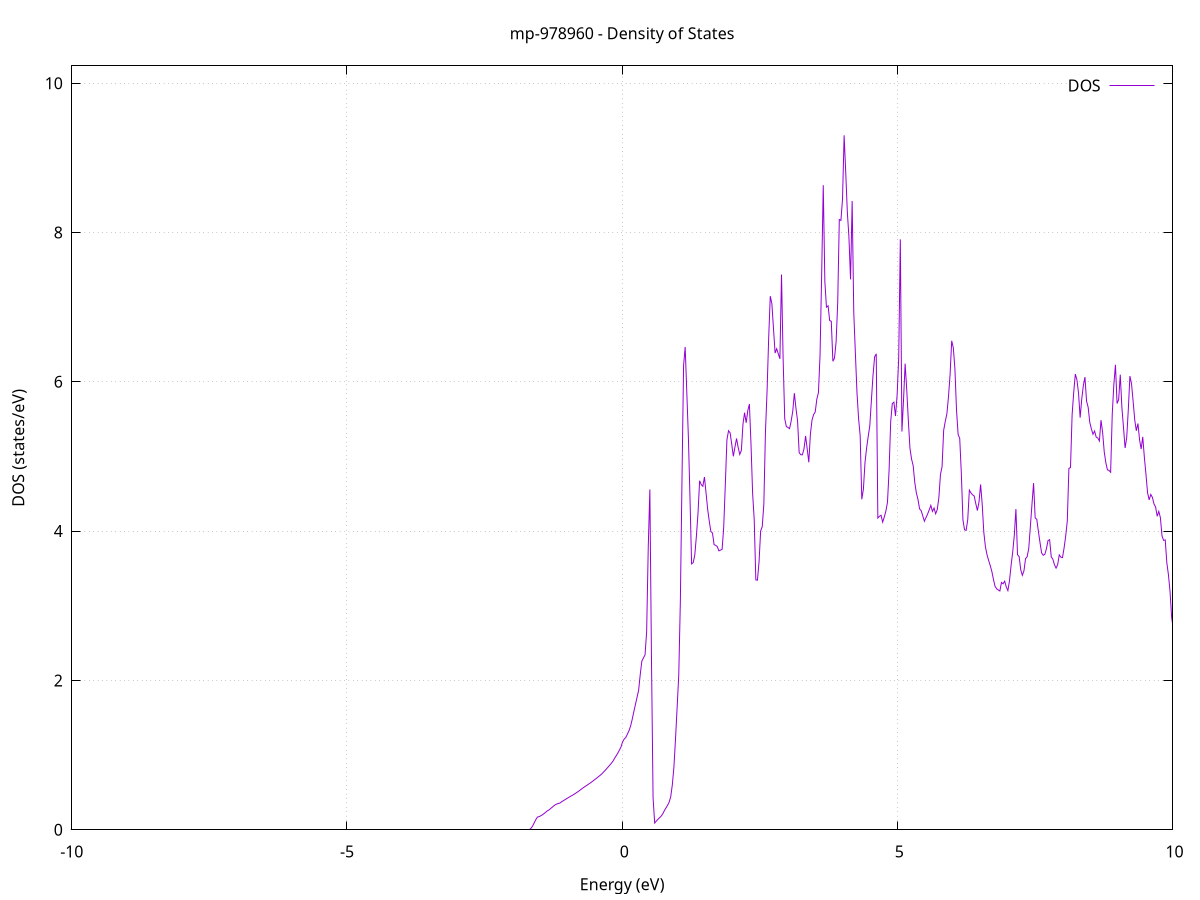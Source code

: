 set title 'mp-978960 - Density of States'
set xlabel 'Energy (eV)'
set ylabel 'DOS (states/eV)'
set grid
set xrange [-10:10]
set yrange [0:10.231]
set xzeroaxis lt -1
set terminal png size 800,600
set output 'mp-978960_dos_gnuplot.png'
plot '-' using 1:2 with lines title 'DOS'
-39.929500 0.000000
-39.900300 0.000000
-39.871100 0.000000
-39.842000 0.000000
-39.812800 0.000000
-39.783600 0.000000
-39.754500 0.000000
-39.725300 0.000000
-39.696100 0.000000
-39.666900 0.000000
-39.637800 0.000000
-39.608600 0.000000
-39.579400 0.000000
-39.550300 0.000000
-39.521100 0.000000
-39.491900 0.000000
-39.462700 0.000000
-39.433600 0.000000
-39.404400 0.000000
-39.375200 0.000000
-39.346000 0.000000
-39.316900 0.000000
-39.287700 0.000000
-39.258500 0.000000
-39.229400 0.000000
-39.200200 0.000000
-39.171000 0.000000
-39.141800 0.000000
-39.112700 0.000000
-39.083500 0.000000
-39.054300 0.000000
-39.025100 0.000000
-38.996000 0.000000
-38.966800 0.000000
-38.937600 0.000000
-38.908500 0.000000
-38.879300 0.000000
-38.850100 0.000000
-38.820900 0.000000
-38.791800 0.000000
-38.762600 0.000000
-38.733400 0.000000
-38.704200 0.000000
-38.675100 0.000000
-38.645900 0.000000
-38.616700 0.000000
-38.587600 0.000000
-38.558400 0.000000
-38.529200 0.000000
-38.500000 0.000000
-38.470900 0.000000
-38.441700 0.000000
-38.412500 0.000000
-38.383400 0.000000
-38.354200 0.000000
-38.325000 0.000000
-38.295800 0.000000
-38.266700 0.000000
-38.237500 0.000000
-38.208300 0.000000
-38.179100 0.000000
-38.150000 0.000000
-38.120800 0.000000
-38.091600 0.000000
-38.062500 0.000000
-38.033300 0.000000
-38.004100 0.000000
-37.974900 0.000000
-37.945800 0.000000
-37.916600 0.000000
-37.887400 0.000000
-37.858200 0.000000
-37.829100 0.000000
-37.799900 0.000000
-37.770700 0.000000
-37.741600 0.000000
-37.712400 0.000000
-37.683200 0.000000
-37.654000 0.000000
-37.624900 0.000000
-37.595700 0.000000
-37.566500 0.000000
-37.537400 0.000000
-37.508200 0.000000
-37.479000 0.000000
-37.449800 0.000000
-37.420700 0.000000
-37.391500 0.000000
-37.362300 0.000000
-37.333100 0.000000
-37.304000 0.000000
-37.274800 4.083900
-37.245600 34.273200
-37.216500 7.367200
-37.187300 102.684800
-37.158100 0.000000
-37.128900 0.000000
-37.099800 0.000000
-37.070600 0.000000
-37.041400 0.000000
-37.012200 0.000000
-36.983100 0.000000
-36.953900 0.000000
-36.924700 0.000000
-36.895600 0.000000
-36.866400 0.000000
-36.837200 0.000000
-36.808000 0.000000
-36.778900 0.000000
-36.749700 0.000000
-36.720500 0.000000
-36.691300 0.000000
-36.662200 0.000000
-36.633000 0.000000
-36.603800 0.000000
-36.574700 0.000000
-36.545500 0.000000
-36.516300 0.000000
-36.487100 0.000000
-36.458000 0.000000
-36.428800 0.000000
-36.399600 0.000000
-36.370500 0.000000
-36.341300 0.000000
-36.312100 0.000000
-36.282900 0.000000
-36.253800 0.000000
-36.224600 0.000000
-36.195400 0.000000
-36.166200 0.000000
-36.137100 0.000000
-36.107900 0.000000
-36.078700 0.000000
-36.049600 0.000000
-36.020400 0.000000
-35.991200 0.000000
-35.962000 0.000000
-35.932900 0.000000
-35.903700 0.000000
-35.874500 0.000000
-35.845300 0.000000
-35.816200 0.000000
-35.787000 0.000000
-35.757800 0.000000
-35.728700 0.000000
-35.699500 0.000000
-35.670300 0.000000
-35.641100 0.000000
-35.612000 0.000000
-35.582800 0.000000
-35.553600 0.000000
-35.524500 0.000000
-35.495300 0.000000
-35.466100 0.000000
-35.436900 0.000000
-35.407800 0.000000
-35.378600 0.000000
-35.349400 0.000000
-35.320200 0.000000
-35.291100 0.000000
-35.261900 0.000000
-35.232700 0.000000
-35.203600 0.000000
-35.174400 0.000000
-35.145200 0.000000
-35.116000 0.000000
-35.086900 0.000000
-35.057700 0.000000
-35.028500 0.000000
-34.999300 0.000000
-34.970200 0.000000
-34.941000 0.000000
-34.911800 0.000000
-34.882700 0.000000
-34.853500 0.000000
-34.824300 0.000000
-34.795100 0.000000
-34.766000 0.000000
-34.736800 0.000000
-34.707600 0.000000
-34.678400 0.000000
-34.649300 0.000000
-34.620100 0.000000
-34.590900 0.000000
-34.561800 0.000000
-34.532600 0.000000
-34.503400 0.000000
-34.474200 0.000000
-34.445100 0.000000
-34.415900 0.000000
-34.386700 0.000000
-34.357600 0.000000
-34.328400 0.000000
-34.299200 0.000000
-34.270000 0.000000
-34.240900 0.000000
-34.211700 0.000000
-34.182500 0.000000
-34.153300 0.000000
-34.124200 0.000000
-34.095000 0.000000
-34.065800 0.000000
-34.036700 0.000000
-34.007500 0.000000
-33.978300 0.000000
-33.949100 0.000000
-33.920000 0.000000
-33.890800 0.000000
-33.861600 0.000000
-33.832400 0.000000
-33.803300 0.000000
-33.774100 0.000000
-33.744900 0.000000
-33.715800 0.000000
-33.686600 0.000000
-33.657400 0.000000
-33.628200 0.000000
-33.599100 0.000000
-33.569900 0.000000
-33.540700 0.000000
-33.511600 0.000000
-33.482400 0.000000
-33.453200 0.000000
-33.424000 0.000000
-33.394900 0.000000
-33.365700 0.000000
-33.336500 0.000000
-33.307300 0.000000
-33.278200 0.000000
-33.249000 0.000000
-33.219800 0.000000
-33.190700 0.000000
-33.161500 0.000000
-33.132300 0.000000
-33.103100 0.000000
-33.074000 0.000000
-33.044800 0.000000
-33.015600 0.000000
-32.986400 0.000000
-32.957300 0.000000
-32.928100 0.000000
-32.898900 0.000000
-32.869800 0.000000
-32.840600 0.000000
-32.811400 0.000000
-32.782200 0.000000
-32.753100 0.000000
-32.723900 0.000000
-32.694700 0.000000
-32.665500 0.000000
-32.636400 0.000000
-32.607200 0.000000
-32.578000 0.000000
-32.548900 0.000000
-32.519700 0.000000
-32.490500 0.000000
-32.461300 0.000000
-32.432200 0.000000
-32.403000 0.000000
-32.373800 0.000000
-32.344700 0.000000
-32.315500 0.000000
-32.286300 0.000000
-32.257100 0.000000
-32.228000 0.000000
-32.198800 0.000000
-32.169600 0.000000
-32.140400 0.000000
-32.111300 0.000000
-32.082100 0.000000
-32.052900 0.000000
-32.023800 0.000000
-31.994600 0.000000
-31.965400 0.000000
-31.936200 0.000000
-31.907100 0.000000
-31.877900 0.000000
-31.848700 0.000000
-31.819500 0.000000
-31.790400 0.000000
-31.761200 0.000000
-31.732000 0.000000
-31.702900 0.000000
-31.673700 0.000000
-31.644500 0.000000
-31.615300 0.000000
-31.586200 0.000000
-31.557000 0.000000
-31.527800 0.000000
-31.498600 0.000000
-31.469500 0.000000
-31.440300 0.000000
-31.411100 0.000000
-31.382000 0.000000
-31.352800 0.000000
-31.323600 0.000000
-31.294400 0.000000
-31.265300 0.000000
-31.236100 0.000000
-31.206900 0.000000
-31.177800 0.000000
-31.148600 0.000000
-31.119400 0.000000
-31.090200 0.000000
-31.061100 0.000000
-31.031900 0.000000
-31.002700 0.000000
-30.973500 0.000000
-30.944400 0.000000
-30.915200 0.000000
-30.886000 0.000000
-30.856900 0.000000
-30.827700 0.000000
-30.798500 0.000000
-30.769300 0.000000
-30.740200 0.000000
-30.711000 0.000000
-30.681800 0.000000
-30.652600 0.000000
-30.623500 0.000000
-30.594300 0.000000
-30.565100 0.000000
-30.536000 0.000000
-30.506800 0.000000
-30.477600 0.000000
-30.448400 0.000000
-30.419300 0.000000
-30.390100 0.000000
-30.360900 0.000000
-30.331800 0.000000
-30.302600 0.000000
-30.273400 0.000000
-30.244200 0.000000
-30.215100 0.000000
-30.185900 0.000000
-30.156700 0.000000
-30.127500 0.000000
-30.098400 0.000000
-30.069200 0.000000
-30.040000 0.000000
-30.010900 0.000000
-29.981700 0.000000
-29.952500 0.000000
-29.923300 0.000000
-29.894200 0.000000
-29.865000 0.000000
-29.835800 0.000000
-29.806600 0.000000
-29.777500 0.000000
-29.748300 0.000000
-29.719100 0.000000
-29.690000 0.000000
-29.660800 0.000000
-29.631600 0.000000
-29.602400 0.000000
-29.573300 0.000000
-29.544100 0.000000
-29.514900 0.000000
-29.485700 0.000000
-29.456600 0.000000
-29.427400 0.000000
-29.398200 0.000000
-29.369100 0.000000
-29.339900 0.000000
-29.310700 0.000000
-29.281500 0.000000
-29.252400 0.000000
-29.223200 0.000000
-29.194000 0.000000
-29.164900 0.000000
-29.135700 0.000000
-29.106500 0.000000
-29.077300 0.000000
-29.048200 0.000000
-29.019000 0.000000
-28.989800 0.000000
-28.960600 0.000000
-28.931500 0.000000
-28.902300 0.000000
-28.873100 0.000000
-28.844000 0.000000
-28.814800 0.000000
-28.785600 0.000000
-28.756400 0.000000
-28.727300 0.000000
-28.698100 0.000000
-28.668900 0.000000
-28.639700 0.000000
-28.610600 0.000000
-28.581400 0.000000
-28.552200 0.000000
-28.523100 0.000000
-28.493900 0.000000
-28.464700 0.000000
-28.435500 0.000000
-28.406400 0.000000
-28.377200 0.000000
-28.348000 0.000000
-28.318900 0.000000
-28.289700 0.000000
-28.260500 0.000000
-28.231300 0.000000
-28.202200 0.000000
-28.173000 0.000000
-28.143800 0.000000
-28.114600 0.000000
-28.085500 0.000000
-28.056300 0.000000
-28.027100 0.000000
-27.998000 0.000000
-27.968800 0.000000
-27.939600 0.000000
-27.910400 0.000000
-27.881300 0.000000
-27.852100 0.000000
-27.822900 0.000000
-27.793700 0.000000
-27.764600 0.000000
-27.735400 0.000000
-27.706200 0.000000
-27.677100 0.000000
-27.647900 0.000000
-27.618700 0.000000
-27.589500 0.000000
-27.560400 0.000000
-27.531200 0.000000
-27.502000 0.000000
-27.472800 0.000000
-27.443700 0.000000
-27.414500 0.000000
-27.385300 0.000000
-27.356200 0.000000
-27.327000 0.000000
-27.297800 0.000000
-27.268600 0.000000
-27.239500 0.000000
-27.210300 0.000000
-27.181100 0.000000
-27.152000 0.000000
-27.122800 0.000000
-27.093600 0.000000
-27.064400 0.000000
-27.035300 0.000000
-27.006100 0.000000
-26.976900 0.000000
-26.947700 0.000000
-26.918600 0.000000
-26.889400 0.000000
-26.860200 0.000000
-26.831100 0.000000
-26.801900 0.000000
-26.772700 0.000000
-26.743500 0.000000
-26.714400 0.000000
-26.685200 0.000000
-26.656000 0.000000
-26.626800 0.000000
-26.597700 0.000000
-26.568500 0.000000
-26.539300 0.000000
-26.510200 0.000000
-26.481000 0.000000
-26.451800 0.000000
-26.422600 0.000000
-26.393500 0.000000
-26.364300 0.000000
-26.335100 0.000000
-26.306000 0.000000
-26.276800 0.000000
-26.247600 0.000000
-26.218400 0.000000
-26.189300 0.000000
-26.160100 0.000000
-26.130900 0.000000
-26.101700 0.000000
-26.072600 0.000000
-26.043400 0.000000
-26.014200 0.000000
-25.985100 0.000000
-25.955900 0.000000
-25.926700 0.000000
-25.897500 0.000000
-25.868400 0.000000
-25.839200 0.000000
-25.810000 0.000000
-25.780800 0.000000
-25.751700 0.000000
-25.722500 0.000000
-25.693300 0.000000
-25.664200 0.000000
-25.635000 0.000000
-25.605800 0.000000
-25.576600 0.000000
-25.547500 0.000000
-25.518300 0.000000
-25.489100 0.000000
-25.459900 0.000000
-25.430800 0.000000
-25.401600 0.000000
-25.372400 0.000000
-25.343300 0.000000
-25.314100 0.000000
-25.284900 0.000000
-25.255700 0.000000
-25.226600 0.000000
-25.197400 0.000000
-25.168200 0.000000
-25.139100 0.000000
-25.109900 0.000000
-25.080700 0.000000
-25.051500 0.000000
-25.022400 0.000000
-24.993200 0.000000
-24.964000 0.000000
-24.934800 0.000000
-24.905700 0.000000
-24.876500 0.000000
-24.847300 0.000000
-24.818200 0.000000
-24.789000 0.000000
-24.759800 0.000000
-24.730600 0.000000
-24.701500 0.000000
-24.672300 0.000000
-24.643100 0.000000
-24.613900 0.000000
-24.584800 0.000000
-24.555600 0.000000
-24.526400 0.000000
-24.497300 0.000000
-24.468100 0.000000
-24.438900 0.000000
-24.409700 0.000000
-24.380600 0.000000
-24.351400 0.000000
-24.322200 0.000000
-24.293000 0.000000
-24.263900 0.000000
-24.234700 0.000000
-24.205500 0.000000
-24.176400 0.000000
-24.147200 0.000000
-24.118000 0.000000
-24.088800 0.000000
-24.059700 0.000000
-24.030500 0.000000
-24.001300 0.000000
-23.972200 0.000000
-23.943000 0.000000
-23.913800 0.000000
-23.884600 0.000000
-23.855500 0.000000
-23.826300 0.000000
-23.797100 0.000000
-23.767900 0.000000
-23.738800 0.000000
-23.709600 0.000000
-23.680400 0.000000
-23.651300 0.000000
-23.622100 0.000000
-23.592900 0.000000
-23.563700 0.000000
-23.534600 0.000000
-23.505400 0.000000
-23.476200 0.000000
-23.447000 0.000000
-23.417900 0.000000
-23.388700 0.000000
-23.359500 0.000000
-23.330400 0.000000
-23.301200 0.000000
-23.272000 0.000000
-23.242800 0.000000
-23.213700 0.000000
-23.184500 0.000000
-23.155300 0.000000
-23.126200 0.000000
-23.097000 0.000000
-23.067800 0.000000
-23.038600 0.000000
-23.009500 0.000000
-22.980300 0.000000
-22.951100 0.000000
-22.921900 0.000000
-22.892800 0.000000
-22.863600 0.000000
-22.834400 0.000000
-22.805300 0.000000
-22.776100 0.000000
-22.746900 649.024500
-22.717700 0.000000
-22.688600 0.000000
-22.659400 0.000000
-22.630200 0.000000
-22.601000 0.000000
-22.571900 0.000000
-22.542700 0.000000
-22.513500 0.000000
-22.484400 0.000000
-22.455200 0.000000
-22.426000 0.000000
-22.396800 0.000000
-22.367700 0.000000
-22.338500 0.000000
-22.309300 0.000000
-22.280100 0.000000
-22.251000 0.000000
-22.221800 0.000000
-22.192600 0.000000
-22.163500 0.000000
-22.134300 0.000000
-22.105100 0.000000
-22.075900 0.000000
-22.046800 0.000000
-22.017600 0.000000
-21.988400 0.000000
-21.959300 0.000000
-21.930100 0.000000
-21.900900 0.000000
-21.871700 0.000000
-21.842600 0.000000
-21.813400 0.000000
-21.784200 0.000000
-21.755000 0.000000
-21.725900 0.000000
-21.696700 0.000000
-21.667500 0.000000
-21.638400 0.000000
-21.609200 0.000000
-21.580000 0.000000
-21.550800 0.000000
-21.521700 0.000000
-21.492500 0.000000
-21.463300 0.000000
-21.434100 0.000000
-21.405000 0.000000
-21.375800 0.000000
-21.346600 0.000000
-21.317500 0.000000
-21.288300 0.000000
-21.259100 0.000000
-21.229900 0.000000
-21.200800 0.000000
-21.171600 0.000000
-21.142400 0.000000
-21.113300 0.000000
-21.084100 0.000000
-21.054900 0.000000
-21.025700 0.000000
-20.996600 0.000000
-20.967400 0.000000
-20.938200 0.000000
-20.909000 0.000000
-20.879900 0.000000
-20.850700 0.000000
-20.821500 0.000000
-20.792400 0.000000
-20.763200 0.000000
-20.734000 0.000000
-20.704800 0.000000
-20.675700 0.000000
-20.646500 0.000000
-20.617300 0.000000
-20.588100 0.000000
-20.559000 0.000000
-20.529800 0.000000
-20.500600 0.000000
-20.471500 0.000000
-20.442300 0.000000
-20.413100 0.000000
-20.383900 0.000000
-20.354800 0.000000
-20.325600 0.000000
-20.296400 0.000000
-20.267200 0.000000
-20.238100 0.000000
-20.208900 0.000000
-20.179700 0.000000
-20.150600 0.000000
-20.121400 0.000000
-20.092200 0.000000
-20.063000 0.000000
-20.033900 0.000000
-20.004700 0.000000
-19.975500 0.000000
-19.946400 0.000000
-19.917200 0.000000
-19.888000 0.000000
-19.858800 0.000000
-19.829700 0.000000
-19.800500 0.000000
-19.771300 0.000000
-19.742100 0.000000
-19.713000 0.000000
-19.683800 0.000000
-19.654600 0.000000
-19.625500 0.000000
-19.596300 0.000000
-19.567100 0.000000
-19.537900 0.000000
-19.508800 0.000000
-19.479600 0.000000
-19.450400 0.000000
-19.421200 0.000000
-19.392100 0.000000
-19.362900 0.000000
-19.333700 0.000000
-19.304600 0.000000
-19.275400 0.000000
-19.246200 0.000000
-19.217000 0.000000
-19.187900 0.000000
-19.158700 0.000000
-19.129500 0.000000
-19.100400 0.000000
-19.071200 0.000000
-19.042000 0.000000
-19.012800 0.000000
-18.983700 0.000000
-18.954500 0.000000
-18.925300 0.000000
-18.896100 0.000000
-18.867000 0.000000
-18.837800 0.000000
-18.808600 0.000000
-18.779500 0.000000
-18.750300 0.000000
-18.721100 0.000000
-18.691900 0.000000
-18.662800 0.000000
-18.633600 0.000000
-18.604400 0.000000
-18.575200 0.000000
-18.546100 0.000000
-18.516900 0.000000
-18.487700 0.000000
-18.458600 0.000000
-18.429400 0.000000
-18.400200 0.000000
-18.371000 0.000000
-18.341900 0.000000
-18.312700 0.000000
-18.283500 0.000000
-18.254300 0.000000
-18.225200 0.000000
-18.196000 0.000000
-18.166800 0.000000
-18.137700 0.000000
-18.108500 0.000000
-18.079300 0.000000
-18.050100 0.000000
-18.021000 0.000000
-17.991800 0.000000
-17.962600 0.000000
-17.933500 0.000000
-17.904300 0.000000
-17.875100 0.000000
-17.845900 0.000000
-17.816800 0.000000
-17.787600 0.000000
-17.758400 0.000000
-17.729200 0.000000
-17.700100 0.000000
-17.670900 0.000000
-17.641700 0.000000
-17.612600 0.000000
-17.583400 0.000000
-17.554200 0.000000
-17.525000 0.000000
-17.495900 0.000000
-17.466700 0.000000
-17.437500 0.000000
-17.408300 0.000000
-17.379200 0.000000
-17.350000 0.000000
-17.320800 0.000000
-17.291700 0.000000
-17.262500 0.000000
-17.233300 5.097600
-17.204100 6.240600
-17.175000 8.199300
-17.145800 14.966000
-17.116600 19.335500
-17.087400 21.855500
-17.058300 22.012500
-17.029100 26.274700
-16.999900 30.180600
-16.970800 35.974600
-16.941600 14.678200
-16.912400 5.702900
-16.883200 13.016200
-16.854100 21.757200
-16.824900 20.296900
-16.795700 17.032300
-16.766600 29.230600
-16.737400 25.906500
-16.708200 20.397200
-16.679000 22.240500
-16.649900 17.284900
-16.620700 38.442200
-16.591500 30.705700
-16.562300 28.246300
-16.533200 51.068300
-16.504000 63.975300
-16.474800 8.247300
-16.445700 0.000000
-16.416500 0.000000
-16.387300 0.000000
-16.358100 0.000000
-16.329000 0.000000
-16.299800 0.000000
-16.270600 0.000000
-16.241400 0.000000
-16.212300 0.000000
-16.183100 0.000000
-16.153900 0.000000
-16.124800 0.000000
-16.095600 0.000000
-16.066400 0.000000
-16.037200 0.000000
-16.008100 0.000000
-15.978900 0.000000
-15.949700 0.000000
-15.920600 0.000000
-15.891400 0.000000
-15.862200 0.000000
-15.833000 0.000000
-15.803900 0.000000
-15.774700 0.000000
-15.745500 0.000000
-15.716300 0.000000
-15.687200 0.000000
-15.658000 0.000000
-15.628800 0.000000
-15.599700 0.000000
-15.570500 0.000000
-15.541300 0.000000
-15.512100 0.000000
-15.483000 0.000000
-15.453800 0.000000
-15.424600 0.000000
-15.395400 0.000000
-15.366300 0.000000
-15.337100 0.000000
-15.307900 0.000000
-15.278800 0.000000
-15.249600 0.000000
-15.220400 0.000000
-15.191200 0.000000
-15.162100 0.000000
-15.132900 0.000000
-15.103700 0.000000
-15.074500 0.000000
-15.045400 0.000000
-15.016200 0.000000
-14.987000 0.000000
-14.957900 0.000000
-14.928700 0.000000
-14.899500 0.000000
-14.870300 0.000000
-14.841200 0.000000
-14.812000 0.000000
-14.782800 0.000000
-14.753700 0.000000
-14.724500 0.000000
-14.695300 0.000000
-14.666100 0.000000
-14.637000 0.000000
-14.607800 0.000000
-14.578600 0.000000
-14.549400 0.000000
-14.520300 0.000000
-14.491100 0.000000
-14.461900 0.000000
-14.432800 0.000000
-14.403600 0.000000
-14.374400 0.000000
-14.345200 0.000000
-14.316100 0.000000
-14.286900 0.000000
-14.257700 0.000000
-14.228500 0.000000
-14.199400 0.000000
-14.170200 0.000000
-14.141000 0.000000
-14.111900 0.000000
-14.082700 0.000000
-14.053500 0.000000
-14.024300 0.000000
-13.995200 0.000000
-13.966000 0.000000
-13.936800 0.000000
-13.907700 0.000000
-13.878500 0.000000
-13.849300 0.000000
-13.820100 0.000000
-13.791000 0.000000
-13.761800 0.000000
-13.732600 0.000000
-13.703400 0.000000
-13.674300 0.000000
-13.645100 0.000000
-13.615900 0.000000
-13.586800 0.000000
-13.557600 0.000000
-13.528400 0.000000
-13.499200 0.000000
-13.470100 0.000000
-13.440900 0.000000
-13.411700 0.000000
-13.382500 0.000000
-13.353400 0.000000
-13.324200 0.000000
-13.295000 0.000000
-13.265900 0.000000
-13.236700 0.000000
-13.207500 0.000000
-13.178300 0.000000
-13.149200 0.000000
-13.120000 0.000000
-13.090800 0.000000
-13.061600 0.000000
-13.032500 0.000000
-13.003300 0.000000
-12.974100 0.000000
-12.945000 0.000000
-12.915800 0.000000
-12.886600 0.000000
-12.857400 0.000000
-12.828300 0.000000
-12.799100 0.000000
-12.769900 0.000000
-12.740800 0.000000
-12.711600 0.000000
-12.682400 0.000000
-12.653200 0.000000
-12.624100 0.000000
-12.594900 0.000000
-12.565700 0.000000
-12.536500 0.000000
-12.507400 0.000000
-12.478200 0.000000
-12.449000 0.000000
-12.419900 0.000000
-12.390700 0.000000
-12.361500 0.000000
-12.332300 0.000000
-12.303200 0.000000
-12.274000 0.000000
-12.244800 0.000000
-12.215600 0.000000
-12.186500 0.000000
-12.157300 0.000000
-12.128100 0.000000
-12.099000 0.000000
-12.069800 0.000000
-12.040600 0.000000
-12.011400 0.000000
-11.982300 0.000000
-11.953100 0.000000
-11.923900 0.000000
-11.894800 0.000000
-11.865600 0.000000
-11.836400 0.000000
-11.807200 0.000000
-11.778100 0.000000
-11.748900 0.000000
-11.719700 0.000000
-11.690500 0.000000
-11.661400 0.000000
-11.632200 0.000000
-11.603000 0.000000
-11.573900 0.000000
-11.544700 0.000000
-11.515500 0.000000
-11.486300 0.000000
-11.457200 0.000000
-11.428000 0.000000
-11.398800 0.000000
-11.369600 0.000000
-11.340500 0.000000
-11.311300 0.000000
-11.282100 0.000000
-11.253000 0.000000
-11.223800 0.000000
-11.194600 0.000000
-11.165400 0.000000
-11.136300 0.000000
-11.107100 0.000000
-11.077900 0.000000
-11.048700 0.000000
-11.019600 0.000000
-10.990400 0.000000
-10.961200 0.000000
-10.932100 0.000000
-10.902900 0.000000
-10.873700 0.000000
-10.844500 0.000000
-10.815400 0.000000
-10.786200 0.000000
-10.757000 0.000000
-10.727900 0.000000
-10.698700 0.000000
-10.669500 0.000000
-10.640300 0.000000
-10.611200 0.000000
-10.582000 0.000000
-10.552800 0.000000
-10.523600 0.000000
-10.494500 0.000000
-10.465300 0.000000
-10.436100 0.000000
-10.407000 0.000000
-10.377800 0.000000
-10.348600 0.000000
-10.319400 0.000000
-10.290300 0.000000
-10.261100 0.000000
-10.231900 0.000000
-10.202700 0.000000
-10.173600 0.000000
-10.144400 0.000000
-10.115200 0.000000
-10.086100 0.000000
-10.056900 0.000000
-10.027700 0.000000
-9.998500 0.000000
-9.969400 0.000000
-9.940200 0.000000
-9.911000 0.000000
-9.881900 0.000000
-9.852700 0.000000
-9.823500 0.000000
-9.794300 0.000000
-9.765200 0.000000
-9.736000 0.000000
-9.706800 0.000000
-9.677600 0.000000
-9.648500 0.000000
-9.619300 0.000000
-9.590100 0.000000
-9.561000 0.000000
-9.531800 0.000000
-9.502600 0.000000
-9.473400 0.000000
-9.444300 0.000000
-9.415100 0.000000
-9.385900 0.000000
-9.356700 0.000000
-9.327600 0.000000
-9.298400 0.000000
-9.269200 0.000000
-9.240100 0.000000
-9.210900 0.000000
-9.181700 0.000000
-9.152500 0.000000
-9.123400 0.000000
-9.094200 0.000000
-9.065000 0.000000
-9.035800 0.000000
-9.006700 0.000000
-8.977500 0.000000
-8.948300 0.000000
-8.919200 0.000000
-8.890000 0.000000
-8.860800 0.000000
-8.831600 0.000000
-8.802500 0.000000
-8.773300 0.000000
-8.744100 0.000000
-8.715000 0.000000
-8.685800 0.000000
-8.656600 0.000000
-8.627400 0.000000
-8.598300 0.000000
-8.569100 0.000000
-8.539900 0.000000
-8.510700 0.000000
-8.481600 0.000000
-8.452400 0.000000
-8.423200 0.000000
-8.394100 0.000000
-8.364900 0.000000
-8.335700 0.000000
-8.306500 0.000000
-8.277400 0.000000
-8.248200 0.000000
-8.219000 0.000000
-8.189800 0.000000
-8.160700 0.000000
-8.131500 0.000000
-8.102300 0.000000
-8.073200 0.000000
-8.044000 0.000000
-8.014800 0.000000
-7.985600 0.000000
-7.956500 0.000000
-7.927300 0.000000
-7.898100 0.000000
-7.868900 0.000000
-7.839800 0.000000
-7.810600 0.000000
-7.781400 0.000000
-7.752300 0.000000
-7.723100 0.000000
-7.693900 0.000000
-7.664700 0.000000
-7.635600 0.000000
-7.606400 0.000000
-7.577200 0.000000
-7.548100 0.000000
-7.518900 0.000000
-7.489700 0.000000
-7.460500 0.000000
-7.431400 0.000000
-7.402200 0.000000
-7.373000 0.000000
-7.343800 0.000000
-7.314700 0.000000
-7.285500 0.000000
-7.256300 0.000000
-7.227200 0.000000
-7.198000 0.000000
-7.168800 0.000000
-7.139600 0.000000
-7.110500 0.000000
-7.081300 0.000000
-7.052100 0.000000
-7.022900 0.000000
-6.993800 0.000000
-6.964600 0.000000
-6.935400 0.000000
-6.906300 0.000000
-6.877100 0.000000
-6.847900 0.000000
-6.818700 0.000000
-6.789600 0.000000
-6.760400 0.000000
-6.731200 0.000000
-6.702100 0.000000
-6.672900 0.000000
-6.643700 0.000000
-6.614500 0.000000
-6.585400 0.000000
-6.556200 0.000000
-6.527000 0.000000
-6.497800 0.000000
-6.468700 0.000000
-6.439500 0.000000
-6.410300 0.000000
-6.381200 0.000000
-6.352000 0.000000
-6.322800 0.000000
-6.293600 0.000000
-6.264500 0.000000
-6.235300 0.000000
-6.206100 0.000000
-6.176900 0.000000
-6.147800 0.000000
-6.118600 0.000000
-6.089400 0.000000
-6.060300 0.000000
-6.031100 0.000000
-6.001900 0.000000
-5.972700 0.000000
-5.943600 0.000000
-5.914400 0.000000
-5.885200 0.000000
-5.856000 0.000000
-5.826900 0.000000
-5.797700 0.000000
-5.768500 0.000000
-5.739400 0.000000
-5.710200 0.000000
-5.681000 0.000000
-5.651800 0.000000
-5.622700 0.000000
-5.593500 0.000000
-5.564300 0.000000
-5.535200 0.000000
-5.506000 0.000000
-5.476800 0.000000
-5.447600 0.000000
-5.418500 0.000000
-5.389300 0.000000
-5.360100 0.000000
-5.330900 0.000000
-5.301800 0.000000
-5.272600 0.000000
-5.243400 0.000000
-5.214300 0.000000
-5.185100 0.000000
-5.155900 0.000000
-5.126700 0.000000
-5.097600 0.000000
-5.068400 0.000000
-5.039200 0.000000
-5.010000 0.000000
-4.980900 0.000000
-4.951700 0.000000
-4.922500 0.000000
-4.893400 0.000000
-4.864200 0.000000
-4.835000 0.000000
-4.805800 0.000000
-4.776700 0.000000
-4.747500 0.000000
-4.718300 0.000000
-4.689200 0.000000
-4.660000 0.000000
-4.630800 0.000000
-4.601600 0.000000
-4.572500 0.000000
-4.543300 0.000000
-4.514100 0.000000
-4.484900 0.000000
-4.455800 0.000000
-4.426600 0.000000
-4.397400 0.000000
-4.368300 0.000000
-4.339100 0.000000
-4.309900 0.000000
-4.280700 0.000000
-4.251600 0.000000
-4.222400 0.000000
-4.193200 0.000000
-4.164000 0.000000
-4.134900 0.000000
-4.105700 0.000000
-4.076500 0.000000
-4.047400 0.000000
-4.018200 0.000000
-3.989000 0.000000
-3.959800 0.000000
-3.930700 0.000000
-3.901500 0.000000
-3.872300 0.000000
-3.843100 0.000000
-3.814000 0.000000
-3.784800 0.000000
-3.755600 0.000000
-3.726500 0.000000
-3.697300 0.000000
-3.668100 0.000000
-3.638900 0.000000
-3.609800 0.000000
-3.580600 0.000000
-3.551400 0.000000
-3.522300 0.000000
-3.493100 0.000000
-3.463900 0.000000
-3.434700 0.000000
-3.405600 0.000000
-3.376400 0.000000
-3.347200 0.000000
-3.318000 0.000000
-3.288900 0.000000
-3.259700 0.000000
-3.230500 0.000000
-3.201400 0.000000
-3.172200 0.000000
-3.143000 0.000000
-3.113800 0.000000
-3.084700 0.000000
-3.055500 0.000000
-3.026300 0.000000
-2.997100 0.000000
-2.968000 0.000000
-2.938800 0.000000
-2.909600 0.000000
-2.880500 0.000000
-2.851300 0.000000
-2.822100 0.000000
-2.792900 0.000000
-2.763800 0.000000
-2.734600 0.000000
-2.705400 0.000000
-2.676300 0.000000
-2.647100 0.000000
-2.617900 0.000000
-2.588700 0.000000
-2.559600 0.000000
-2.530400 0.000000
-2.501200 0.000000
-2.472000 0.000000
-2.442900 0.000000
-2.413700 0.000000
-2.384500 0.000000
-2.355400 0.000000
-2.326200 0.000000
-2.297000 0.000000
-2.267800 0.000000
-2.238700 0.000000
-2.209500 0.000000
-2.180300 0.000000
-2.151100 0.000000
-2.122000 0.000000
-2.092800 0.000000
-2.063600 0.000000
-2.034500 0.000000
-2.005300 0.000000
-1.976100 0.000000
-1.946900 0.000000
-1.917800 0.000000
-1.888600 0.000000
-1.859400 0.000000
-1.830200 0.000000
-1.801100 0.000000
-1.771900 0.000000
-1.742700 0.000000
-1.713600 0.000000
-1.684400 0.003400
-1.655200 0.020000
-1.626000 0.050500
-1.596900 0.094800
-1.567700 0.137400
-1.538500 0.170100
-1.509400 0.176300
-1.480200 0.186500
-1.451000 0.199900
-1.421800 0.215300
-1.392700 0.232500
-1.363500 0.251600
-1.334300 0.263400
-1.305100 0.281100
-1.276000 0.299200
-1.246800 0.317600
-1.217600 0.333300
-1.188500 0.345000
-1.159300 0.352700
-1.130100 0.358200
-1.100900 0.374400
-1.071800 0.387700
-1.042600 0.401300
-1.013400 0.414800
-0.984200 0.427900
-0.955100 0.440600
-0.925900 0.452900
-0.896700 0.465600
-0.867600 0.478900
-0.838400 0.492500
-0.809200 0.506900
-0.780000 0.522300
-0.750900 0.538600
-0.721700 0.555500
-0.692500 0.570400
-0.663300 0.584700
-0.634200 0.599100
-0.605000 0.613700
-0.575800 0.628200
-0.546700 0.643800
-0.517500 0.660800
-0.488300 0.677300
-0.459100 0.694100
-0.430000 0.711300
-0.400800 0.728800
-0.371600 0.746700
-0.342500 0.770000
-0.313300 0.792600
-0.284100 0.816100
-0.254900 0.840300
-0.225800 0.865200
-0.196600 0.890600
-0.167400 0.918300
-0.138200 0.955400
-0.109100 0.990000
-0.079900 1.026100
-0.050700 1.065900
-0.021600 1.107300
0.007600 1.178200
0.036800 1.214600
0.066000 1.236600
0.095100 1.280700
0.124300 1.326300
0.153500 1.388800
0.182700 1.478300
0.211800 1.580000
0.241000 1.676600
0.270200 1.771900
0.299300 1.868300
0.328500 2.077100
0.357700 2.257700
0.386900 2.301700
0.416000 2.342700
0.445200 2.651600
0.474400 3.785100
0.503500 4.557700
0.532700 2.306100
0.561900 0.427100
0.591100 0.090600
0.620200 0.115600
0.649400 0.139100
0.678600 0.161100
0.707800 0.181600
0.736900 0.212500
0.766100 0.254800
0.795300 0.291200
0.824400 0.326900
0.853600 0.367700
0.882800 0.444300
0.912000 0.604000
0.941100 0.842500
0.970300 1.225700
0.999500 1.642900
1.028700 2.071800
1.057800 3.062700
1.087000 4.668400
1.116200 6.215800
1.145300 6.465900
1.174500 5.864300
1.203700 5.255900
1.232900 4.441600
1.262000 3.561100
1.291200 3.577800
1.320400 3.682800
1.349600 3.936200
1.378700 4.244500
1.407900 4.675400
1.437100 4.622600
1.466200 4.600200
1.495400 4.724200
1.524600 4.511000
1.553800 4.292500
1.582900 4.134100
1.612100 3.993900
1.641300 3.974400
1.670400 3.819200
1.699600 3.809100
1.728800 3.792900
1.758000 3.735700
1.787100 3.745600
1.816300 3.755500
1.845500 4.052600
1.874700 4.623600
1.903800 5.224100
1.933000 5.344400
1.962200 5.315300
1.991300 5.163700
2.020500 5.001300
2.049700 5.126600
2.078900 5.240400
2.108000 5.121200
2.137200 5.027100
2.166400 5.081100
2.195600 5.435000
2.224700 5.586000
2.253900 5.450400
2.283100 5.614400
2.312200 5.702000
2.341400 5.165400
2.370600 4.508000
2.399800 4.152200
2.428900 3.347200
2.458100 3.342400
2.487300 3.585300
2.516400 4.002100
2.545600 4.058600
2.574800 4.362500
2.604000 5.329200
2.633100 5.871600
2.662300 6.581000
2.691500 7.147100
2.720700 7.046500
2.749800 6.714000
2.779000 6.384600
2.808200 6.443100
2.837300 6.373900
2.866500 6.308200
2.895700 7.436200
2.924900 6.316100
2.954000 5.507600
2.983200 5.401400
3.012400 5.387900
3.041600 5.372500
3.070700 5.471500
3.099900 5.604100
3.129100 5.847500
3.158200 5.646000
3.187400 5.476700
3.216600 5.050400
3.245800 5.023000
3.274900 5.022100
3.304100 5.101100
3.333300 5.274500
3.362500 5.101300
3.391600 4.921900
3.420800 5.303100
3.450000 5.486900
3.479100 5.561200
3.508300 5.595700
3.537500 5.768000
3.566700 5.854100
3.595800 6.354200
3.625000 7.426100
3.654200 8.632600
3.683300 7.338900
3.712500 6.999900
3.741700 7.017700
3.770900 6.819400
3.800000 6.811000
3.829200 6.274700
3.858400 6.317100
3.887600 6.534700
3.916700 7.055700
3.945900 8.173000
3.975100 8.161100
4.004200 8.445600
4.033400 9.301000
4.062600 8.802100
4.091800 8.272500
4.120900 7.938100
4.150100 7.371800
4.179300 8.420900
4.208500 6.930200
4.237600 6.388700
4.266800 5.858400
4.296000 5.509000
4.325100 5.277600
4.354300 4.425000
4.383500 4.560800
4.412700 4.917900
4.441800 5.113900
4.471000 5.266600
4.500200 5.412500
4.529300 5.758200
4.558500 6.086100
4.587700 6.334700
4.616900 6.374400
4.646000 4.175100
4.675200 4.199000
4.704400 4.212300
4.733600 4.120700
4.762700 4.188100
4.791900 4.267800
4.821100 4.386800
4.850200 4.810800
4.879400 5.464100
4.908600 5.709500
4.937800 5.727400
4.966900 5.541300
4.996100 5.819500
5.025300 6.320400
5.054500 7.907600
5.083600 5.333500
5.112800 5.756800
5.142000 6.243500
5.171100 5.893700
5.200300 5.480400
5.229500 5.110600
5.258700 4.965400
5.287800 4.878000
5.317000 4.651700
5.346200 4.510400
5.375400 4.424400
5.404500 4.297700
5.433700 4.273800
5.462900 4.201800
5.492000 4.132300
5.521200 4.181400
5.550400 4.229200
5.579600 4.283800
5.608700 4.344900
5.637900 4.264400
5.667100 4.309400
5.696200 4.232500
5.725400 4.287200
5.754600 4.446900
5.783800 4.757300
5.812900 4.863400
5.842100 5.350700
5.871300 5.469000
5.900500 5.571500
5.929600 5.799600
5.958800 6.096900
5.988000 6.549100
6.017100 6.456100
6.046300 6.178400
6.075500 5.621200
6.104700 5.294800
6.133800 5.242200
6.163000 4.776000
6.192200 4.150000
6.221400 4.017500
6.250500 4.010200
6.279700 4.154500
6.308900 4.549200
6.338000 4.511600
6.367200 4.486200
6.396400 4.470700
6.425600 4.369100
6.454700 4.275400
6.483900 4.387400
6.513100 4.625000
6.542300 4.360100
6.571400 3.984800
6.600600 3.791600
6.629800 3.683100
6.658900 3.608300
6.688100 3.538800
6.717300 3.460700
6.746500 3.354600
6.775600 3.260800
6.804800 3.227000
6.834000 3.212300
6.863100 3.197900
6.892300 3.312700
6.921500 3.294900
6.950700 3.330500
6.979800 3.251700
7.009000 3.203300
7.038200 3.335200
7.067400 3.543200
7.096500 3.719100
7.125700 3.944300
7.154900 4.295400
7.184000 3.683900
7.213200 3.658700
7.242400 3.483700
7.271600 3.407800
7.300700 3.467100
7.329900 3.631800
7.359100 3.656400
7.388300 3.770200
7.417400 4.061500
7.446600 4.359800
7.475800 4.643200
7.504900 4.176900
7.534100 4.157400
7.563300 3.996400
7.592500 3.847900
7.621600 3.707900
7.650800 3.676300
7.680000 3.687800
7.709100 3.764200
7.738300 3.874100
7.767500 3.885400
7.796700 3.655500
7.825800 3.624200
7.855000 3.550600
7.884200 3.504500
7.913400 3.550500
7.942500 3.681700
7.971700 3.651000
8.000900 3.644900
8.030000 3.773600
8.059200 3.933000
8.088400 4.134600
8.117600 4.839900
8.146700 4.851700
8.175900 5.556400
8.205100 5.858500
8.234300 6.102900
8.263400 6.025700
8.292600 5.849000
8.321800 5.518800
8.350900 5.768000
8.380100 5.949300
8.409300 6.062600
8.438500 5.740800
8.467600 5.658100
8.496800 5.457200
8.526000 5.368800
8.555200 5.297000
8.584300 5.340500
8.613500 5.258700
8.642700 5.247700
8.671800 5.207000
8.701000 5.486100
8.730200 5.323100
8.759400 5.063500
8.788500 4.917900
8.817700 4.820500
8.846900 4.813000
8.876000 4.787900
8.905200 5.564900
8.934400 5.965300
8.963600 6.227000
8.992700 5.708400
9.021900 5.762700
9.051100 6.095900
9.080300 5.656600
9.109400 5.390100
9.138600 5.112900
9.167800 5.250800
9.196900 5.625000
9.226100 6.076500
9.255300 5.972900
9.284500 5.739900
9.313600 5.491300
9.342800 5.343700
9.372000 5.441000
9.401200 5.225300
9.430300 5.099000
9.459500 5.262100
9.488700 4.989100
9.517800 4.761800
9.547000 4.513600
9.576200 4.418400
9.605400 4.491300
9.634500 4.452200
9.663700 4.363900
9.692900 4.323300
9.722000 4.199000
9.751200 4.264000
9.780400 4.179400
9.809600 3.933800
9.838700 3.876300
9.867900 3.882400
9.897100 3.576000
9.926300 3.414400
9.955400 3.190900
9.984600 2.843800
10.013800 2.692500
10.042900 2.746100
10.072100 2.540700
10.101300 2.387700
10.130500 2.253900
10.159600 1.858200
10.188800 1.822800
10.218000 1.787200
10.247200 1.753900
10.276300 1.719300
10.305500 1.690100
10.334700 1.581300
10.363800 1.518400
10.393000 1.492500
10.422200 1.500600
10.451400 1.502700
10.480500 1.529200
10.509700 1.782400
10.538900 2.038600
10.568100 2.339000
10.597200 2.457800
10.626400 2.481500
10.655600 2.608100
10.684700 2.850900
10.713900 2.631300
10.743100 2.735800
10.772300 2.500100
10.801400 2.441800
10.830600 2.376400
10.859800 2.389500
10.888900 2.396000
10.918100 2.411200
10.947300 2.540900
10.976500 2.641900
11.005600 2.523800
11.034800 2.339100
11.064000 2.182200
11.093200 2.118300
11.122300 2.136900
11.151500 2.173000
11.180700 2.310200
11.209800 2.375900
11.239000 2.602500
11.268200 2.892200
11.297400 3.131900
11.326500 3.241900
11.355700 3.183200
11.384900 3.396300
11.414100 3.542500
11.443200 3.889800
11.472400 3.988600
11.501600 3.922300
11.530700 3.936900
11.559900 3.772700
11.589100 3.842400
11.618300 3.911400
11.647400 4.085000
11.676600 3.571400
11.705800 3.512900
11.734900 3.469400
11.764100 3.506100
11.793300 3.650900
11.822500 3.863000
11.851600 4.055600
11.880800 4.207900
11.910000 4.164100
11.939200 3.983600
11.968300 3.790700
11.997500 3.817700
12.026700 3.858700
12.055800 3.885000
12.085000 3.918000
12.114200 4.298300
12.143400 3.416400
12.172500 3.313800
12.201700 3.263100
12.230900 3.367100
12.260100 3.257600
12.289200 3.190000
12.318400 3.140100
12.347600 3.084500
12.376700 3.050200
12.405900 3.050100
12.435100 3.072200
12.464300 3.093900
12.493400 3.123300
12.522600 3.157900
12.551800 3.368800
12.581000 3.353900
12.610100 3.390000
12.639300 3.487300
12.668500 3.585900
12.697600 3.735000
12.726800 3.901300
12.756000 4.148700
12.785200 4.368400
12.814300 4.545100
12.843500 4.510200
12.872700 4.103600
12.901800 3.975000
12.931000 3.910200
12.960200 3.872700
12.989400 3.773300
13.018500 3.705700
13.047700 3.590200
13.076900 3.582300
13.106100 3.519800
13.135200 3.497300
13.164400 3.712400
13.193600 3.670900
13.222700 3.578500
13.251900 3.661100
13.281100 3.334300
13.310300 2.994900
13.339400 2.817000
13.368600 2.710900
13.397800 2.699600
13.427000 2.765600
13.456100 2.865900
13.485300 2.984600
13.514500 3.098200
13.543600 3.205600
13.572800 3.423200
13.602000 3.567800
13.631200 3.717600
13.660300 3.806600
13.689500 4.033100
13.718700 4.296800
13.747800 4.546500
13.777000 4.750600
13.806200 4.889700
13.835400 4.949100
13.864500 4.957100
13.893700 4.944700
13.922900 4.838900
13.952100 4.714800
13.981200 4.742700
14.010400 4.836000
14.039600 4.933500
14.068700 4.970800
14.097900 4.988300
14.127100 5.104900
14.156300 5.273000
14.185400 5.436900
14.214600 5.557400
14.243800 5.622500
14.273000 5.304100
14.302100 4.923600
14.331300 4.581800
14.360500 4.456700
14.389600 4.525200
14.418800 4.749300
14.448000 4.889200
14.477200 5.288100
14.506300 5.441600
14.535500 5.064000
14.564700 4.587800
14.593900 4.649400
14.623000 3.876600
14.652200 3.845500
14.681400 3.858600
14.710500 3.986800
14.739700 4.402400
14.768900 4.775100
14.798100 5.094500
14.827200 6.139900
14.856400 6.180200
14.885600 6.058400
14.914700 5.906800
14.943900 5.617700
14.973100 6.088000
15.002300 5.480400
15.031400 5.079700
15.060600 4.475300
15.089800 4.036100
15.119000 3.798300
15.148100 3.626700
15.177300 2.498900
15.206500 2.048900
15.235600 1.680300
15.264800 1.381900
15.294000 1.159800
15.323200 0.959200
15.352300 0.776200
15.381500 0.620800
15.410700 0.501400
15.439900 0.407400
15.469000 0.115600
15.498200 0.104600
15.527400 0.087600
15.556500 0.071900
15.585700 0.057700
15.614900 0.044700
15.644100 0.033200
15.673200 0.023000
15.702400 0.014100
15.731600 0.006600
15.760800 0.000500
15.789900 0.000000
15.819100 0.000000
15.848300 0.000000
15.877400 0.000000
15.906600 0.000000
15.935800 0.000000
15.965000 0.000000
15.994100 0.000000
16.023300 0.000000
16.052500 0.000000
16.081600 0.000000
16.110800 0.000000
16.140000 0.000000
16.169200 0.000000
16.198300 0.000000
16.227500 0.000000
16.256700 0.000000
16.285900 0.000000
16.315000 0.000000
16.344200 0.000000
16.373400 0.000000
16.402500 0.000000
16.431700 0.000000
16.460900 0.000000
16.490100 0.000000
16.519200 0.000000
16.548400 0.000000
16.577600 0.000000
16.606800 0.000000
16.635900 0.000000
16.665100 0.000000
16.694300 0.000000
16.723400 0.000000
16.752600 0.000000
16.781800 0.000000
16.811000 0.000000
16.840100 0.000000
16.869300 0.000000
16.898500 0.000000
16.927600 0.000000
16.956800 0.000000
16.986000 0.000000
17.015200 0.000000
17.044300 0.000000
17.073500 0.000000
17.102700 0.000000
17.131900 0.000000
17.161000 0.000000
17.190200 0.000000
17.219400 0.000000
17.248500 0.000000
17.277700 0.000000
17.306900 0.000000
17.336100 0.000000
17.365200 0.000000
17.394400 0.000000
17.423600 0.000000
17.452800 0.000000
17.481900 0.000000
17.511100 0.000000
17.540300 0.000000
17.569400 0.000000
17.598600 0.000000
17.627800 0.000000
17.657000 0.000000
17.686100 0.000000
17.715300 0.000000
17.744500 0.000000
17.773700 0.000000
17.802800 0.000000
17.832000 0.000000
17.861200 0.000000
17.890300 0.000000
17.919500 0.000000
17.948700 0.000000
17.977900 0.000000
18.007000 0.000000
18.036200 0.000000
18.065400 0.000000
18.094500 0.000000
18.123700 0.000000
18.152900 0.000000
18.182100 0.000000
18.211200 0.000000
18.240400 0.000000
18.269600 0.000000
18.298800 0.000000
18.327900 0.000000
18.357100 0.000000
18.386300 0.000000
18.415400 0.000000
e
